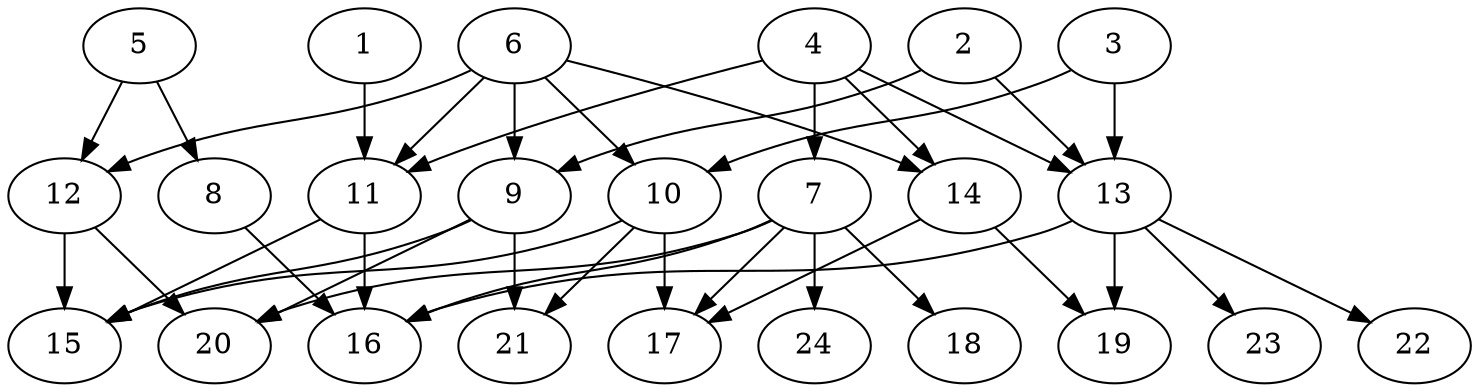 // DAG (tier=2-normal, mode=data, n=24, ccr=0.407, fat=0.636, density=0.425, regular=0.423, jump=0.163, mindata=2097152, maxdata=16777216)
// DAG automatically generated by daggen at Sun Aug 24 16:33:34 2025
// /home/ermia/Project/Environments/daggen/bin/daggen --dot --ccr 0.407 --fat 0.636 --regular 0.423 --density 0.425 --jump 0.163 --mindata 2097152 --maxdata 16777216 -n 24 
digraph G {
  1 [size="1105291776158232215552", alpha="0.17", expect_size="552645888079116107776"]
  1 -> 11 [size ="855213627932672"]
  2 [size="37734247221495472", alpha="0.17", expect_size="18867123610747736"]
  2 -> 9 [size ="50723236610048"]
  2 -> 13 [size ="50723236610048"]
  3 [size="2508286814192914944", alpha="0.17", expect_size="1254143407096457472"]
  3 -> 10 [size ="1311558995017728"]
  3 -> 13 [size ="1311558995017728"]
  4 [size="24647455472103718912", alpha="0.12", expect_size="12323727736051859456"]
  4 -> 7 [size ="67754484826112"]
  4 -> 11 [size ="67754484826112"]
  4 -> 13 [size ="67754484826112"]
  4 -> 14 [size ="67754484826112"]
  5 [size="87363353171072816", alpha="0.18", expect_size="43681676585536408"]
  5 -> 8 [size ="1675791851061248"]
  5 -> 12 [size ="1675791851061248"]
  6 [size="2400358670563096", alpha="0.06", expect_size="1200179335281548"]
  6 -> 9 [size ="60791101325312"]
  6 -> 10 [size ="60791101325312"]
  6 -> 11 [size ="60791101325312"]
  6 -> 12 [size ="60791101325312"]
  6 -> 14 [size ="60791101325312"]
  7 [size="625874008525505280", alpha="0.02", expect_size="312937004262752640"]
  7 -> 16 [size ="1244470129459200"]
  7 -> 17 [size ="1244470129459200"]
  7 -> 18 [size ="1244470129459200"]
  7 -> 20 [size ="1244470129459200"]
  7 -> 24 [size ="1244470129459200"]
  8 [size="11949631874826488", alpha="0.00", expect_size="5974815937413244"]
  8 -> 16 [size ="587258671398912"]
  9 [size="24113315924853864", alpha="0.13", expect_size="12056657962426932"]
  9 -> 15 [size ="959514358579200"]
  9 -> 20 [size ="959514358579200"]
  9 -> 21 [size ="959514358579200"]
  10 [size="747553222291911344128", alpha="0.04", expect_size="373776611145955672064"]
  10 -> 15 [size ="658948386455552"]
  10 -> 17 [size ="658948386455552"]
  10 -> 21 [size ="658948386455552"]
  11 [size="46269701742667752", alpha="0.18", expect_size="23134850871333876"]
  11 -> 15 [size ="1709633341227008"]
  11 -> 16 [size ="1709633341227008"]
  12 [size="35537496430923936", alpha="0.08", expect_size="17768748215461968"]
  12 -> 15 [size ="885115450294272"]
  12 -> 20 [size ="885115450294272"]
  13 [size="321064323800745024", alpha="0.08", expect_size="160532161900372512"]
  13 -> 16 [size ="439710698700800"]
  13 -> 19 [size ="439710698700800"]
  13 -> 22 [size ="439710698700800"]
  13 -> 23 [size ="439710698700800"]
  14 [size="864402724823950976", alpha="0.08", expect_size="432201362411975488"]
  14 -> 17 [size ="1239366710067200"]
  14 -> 19 [size ="1239366710067200"]
  15 [size="147437384368153760", alpha="0.12", expect_size="73718692184076880"]
  16 [size="1039796494154531968", alpha="0.01", expect_size="519898247077265984"]
  17 [size="2912904853127618048", alpha="0.07", expect_size="1456452426563809024"]
  18 [size="2229706312412076965888", alpha="0.12", expect_size="1114853156206038482944"]
  19 [size="29614879833666896", alpha="0.01", expect_size="14807439916833448"]
  20 [size="1602668995516874", alpha="0.11", expect_size="801334497758437"]
  21 [size="322894709658284416", alpha="0.17", expect_size="161447354829142208"]
  22 [size="86487592304910320", alpha="0.01", expect_size="43243796152455160"]
  23 [size="93471600753256080", alpha="0.07", expect_size="46735800376628040"]
  24 [size="412588162016532032", alpha="0.04", expect_size="206294081008266016"]
}